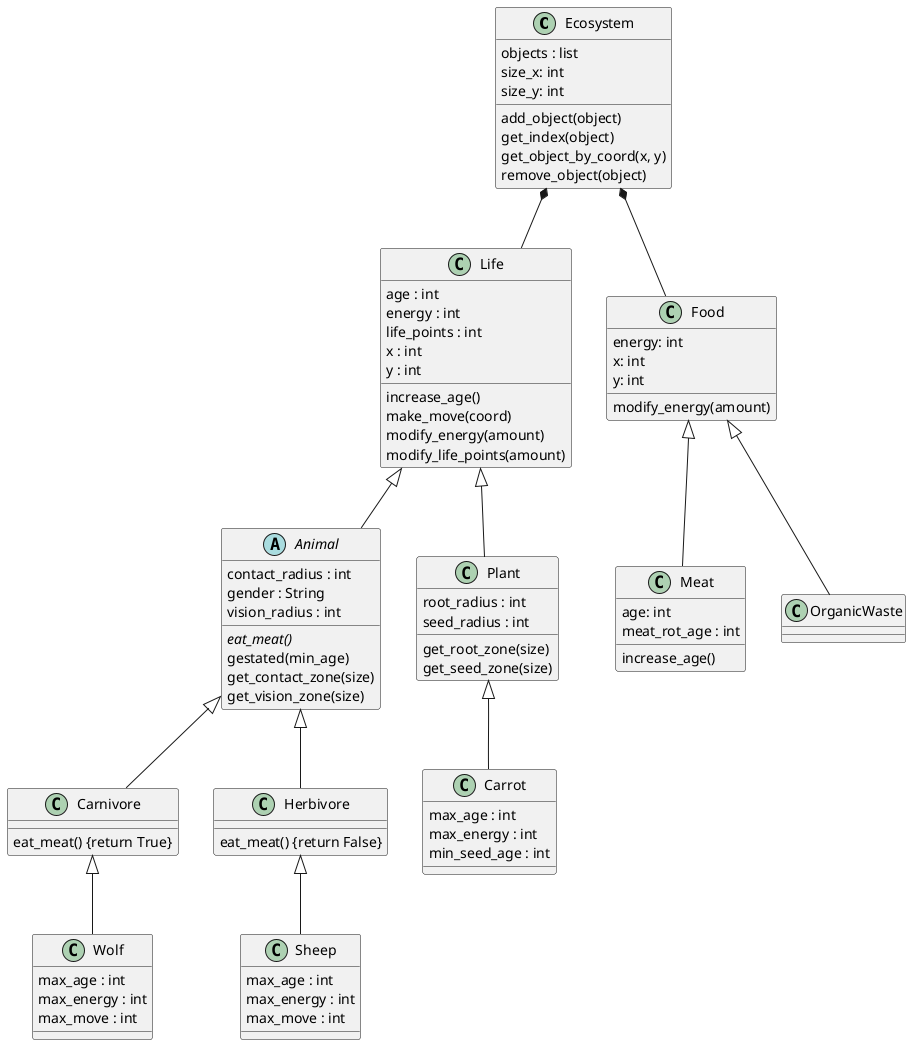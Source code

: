 @startuml classes_classes
set namespaceSeparator none

class "Ecosystem" as classes.ecosystem.Ecosystem {
  objects : list
  size_x: int
  size_y: int
  add_object(object)
  get_index(object)
  get_object_by_coord(x, y)
  remove_object(object)
}

class "Life" as classes.life.Life {
  age : int
  energy : int
  life_points : int
  x : int
  y : int
  increase_age()
  make_move(coord)
  modify_energy(amount)
  modify_life_points(amount)
}

class "Food" as classes.food.Food {
  energy: int
  x: int
  y: int
  modify_energy(amount)
}

abstract class "Animal" as classes.animal.Animal {
  contact_radius : int
  gender : String
  vision_radius : int
  {abstract} eat_meat()
  gestated(min_age)
  get_contact_zone(size)
  get_vision_zone(size)
}
class "Carnivore" as classes.carnivore.Carnivore {
  eat_meat() {return True}
}

class "Herbivore" as classes.herbivore.Herbivore {
  eat_meat() {return False}
}

class "Meat" as classes.meat.Meat {
  age: int
  meat_rot_age : int
  increase_age()
}
class "OrganicWaste" as classes.organic_waste.OrganicWaste {
}
class "Plant" as classes.plant.Plant {
  root_radius : int
  seed_radius : int
  get_root_zone(size)
  get_seed_zone(size)
}
class "Sheep" as classes.sheep.Sheep {
  max_age : int
  max_energy : int
  max_move : int
}
class "Wolf" as classes.wolf.Wolf {
  max_age : int
  max_energy : int
  max_move : int
}

class "Carrot" as classes.carrot.Carrot {
  max_age : int
  max_energy : int
  min_seed_age : int
}

classes.ecosystem.Ecosystem *-- classes.life.Life
classes.ecosystem.Ecosystem *-- classes.food.Food
classes.life.Life <|-- classes.animal.Animal
classes.life.Life <|-- classes.plant.Plant
classes.food.Food <|-- classes.meat.Meat
classes.food.Food <|-- classes.organic_waste.OrganicWaste
classes.animal.Animal <|-- classes.herbivore.Herbivore
classes.plant.Plant <|-- classes.carrot.Carrot
classes.animal.Animal <|-- classes.carnivore.Carnivore
classes.herbivore.Herbivore <|-- classes.sheep.Sheep
classes.carnivore.Carnivore <|-- classes.wolf.Wolf
@enduml